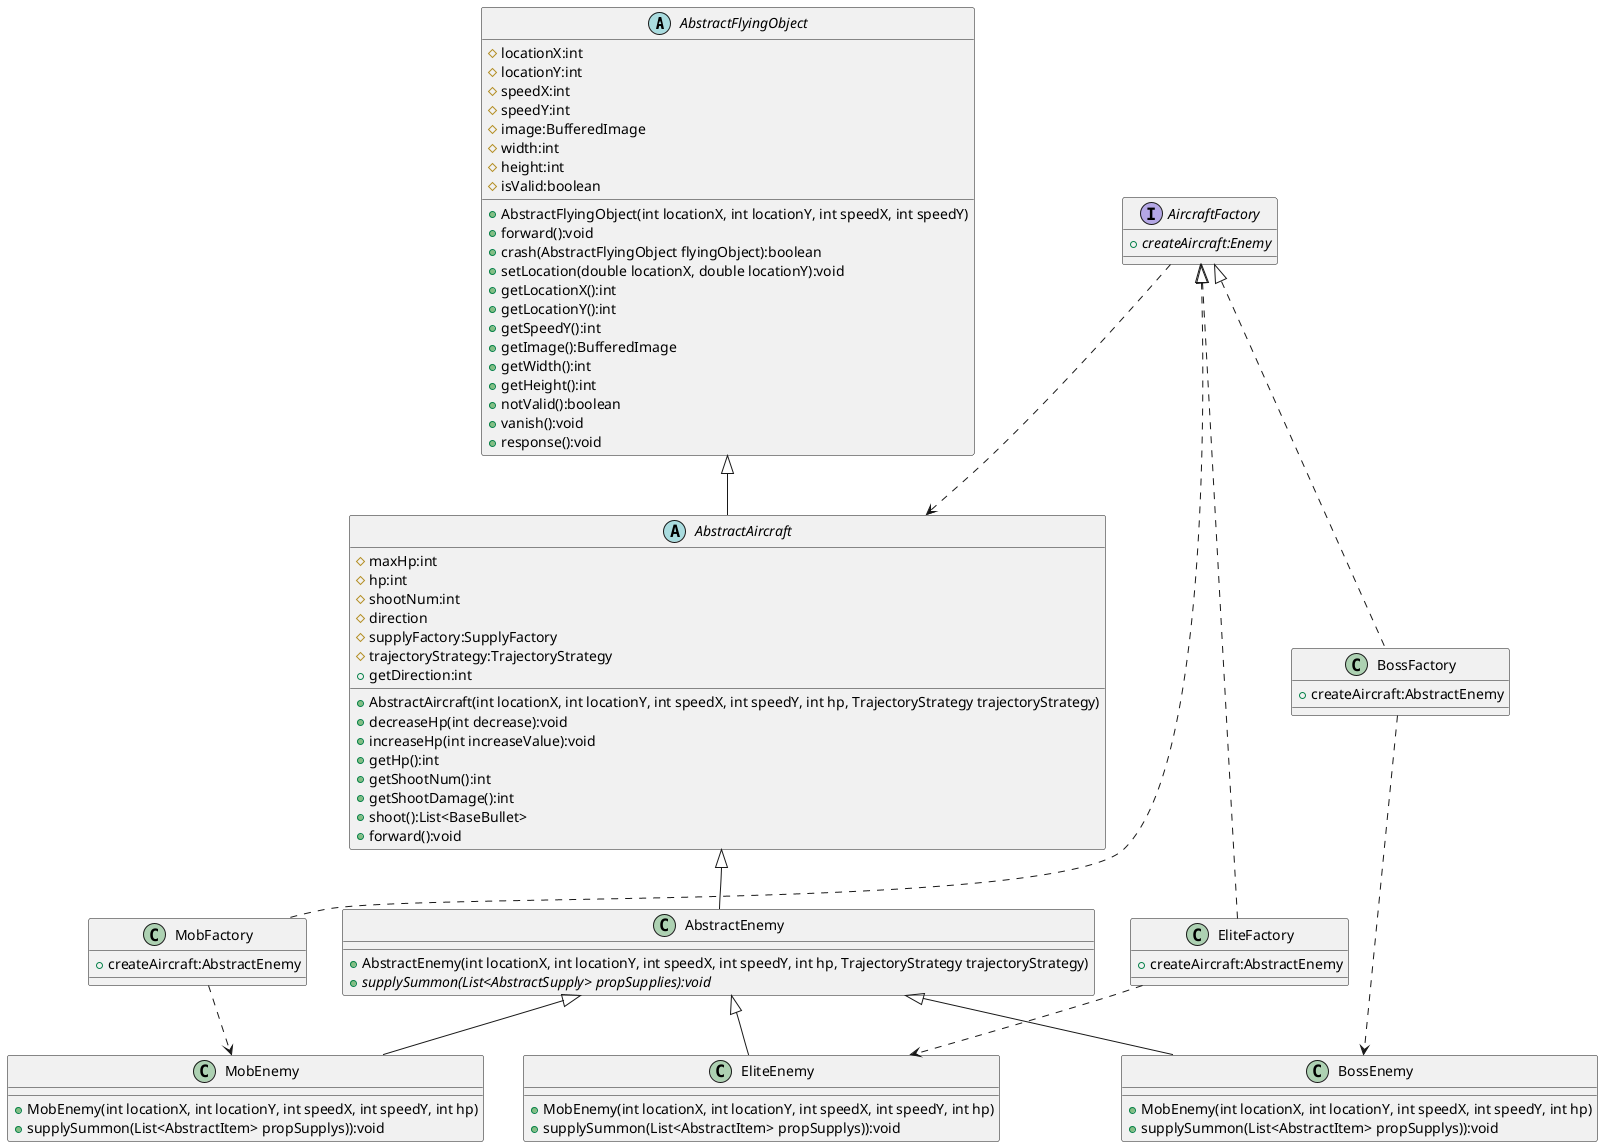 @startuml
'https://plantuml.com/class-diagram

abstract class AbstractFlyingObject
{
    # locationX:int
    # locationY:int
    # speedX:int
    # speedY:int
    # image:BufferedImage
    # width:int
    # height:int
    # isValid:boolean

    + AbstractFlyingObject(int locationX, int locationY, int speedX, int speedY)
    + forward():void
    + crash(AbstractFlyingObject flyingObject):boolean
    + setLocation(double locationX, double locationY):void
    + getLocationX():int
    + getLocationY():int
    + getSpeedY():int
    + getImage():BufferedImage
    + getWidth():int
    + getHeight():int
    + notValid():boolean
    + vanish():void
    + response():void
}

abstract class AbstractAircraft
{
	# maxHp:int
    # hp:int
    # shootNum:int
    # direction
    # supplyFactory:SupplyFactory
    # trajectoryStrategy:TrajectoryStrategy
    + AbstractAircraft(int locationX, int locationY, int speedX, int speedY, int hp, TrajectoryStrategy trajectoryStrategy)
    + decreaseHp(int decrease):void
    + increaseHp(int increaseValue):void
    + getHp():int
    + getShootNum():int
    + getDirection:int
    + getShootDamage():int
    + shoot():List<BaseBullet>
    + forward():void
}

class AbstractEnemy{
     + AbstractEnemy(int locationX, int locationY, int speedX, int speedY, int hp, TrajectoryStrategy trajectoryStrategy)
     + {abstract} supplySummon(List<AbstractSupply> propSupplies):void
}

class MobEnemy {
    + MobEnemy(int locationX, int locationY, int speedX, int speedY, int hp)
    + supplySummon(List<AbstractItem> propSupplys)):void
}
class EliteEnemy{
    + MobEnemy(int locationX, int locationY, int speedX, int speedY, int hp)
    + supplySummon(List<AbstractItem> propSupplys)):void
}
class BossEnemy{
    + MobEnemy(int locationX, int locationY, int speedX, int speedY, int hp)
    + supplySummon(List<AbstractItem> propSupplys)):void
}

interface AircraftFactory{
    +{abstract}createAircraft:Enemy
}
class MobFactory{
    +createAircraft:AbstractEnemy
}
class EliteFactory{
    +createAircraft:AbstractEnemy
}
class BossFactory{
    +createAircraft:AbstractEnemy
}


AbstractAircraft <|-- AbstractEnemy
AbstractFlyingObject <|-- AbstractAircraft

AbstractEnemy <|-- MobEnemy
AbstractEnemy <|-- EliteEnemy
AbstractEnemy <|-- BossEnemy

AircraftFactory <|.. MobFactory
AircraftFactory <|.. EliteFactory
AircraftFactory <|.. BossFactory

MobFactory ..> MobEnemy
EliteFactory ..> EliteEnemy
BossFactory ..> BossEnemy
AircraftFactory ..> AbstractAircraft


@enduml